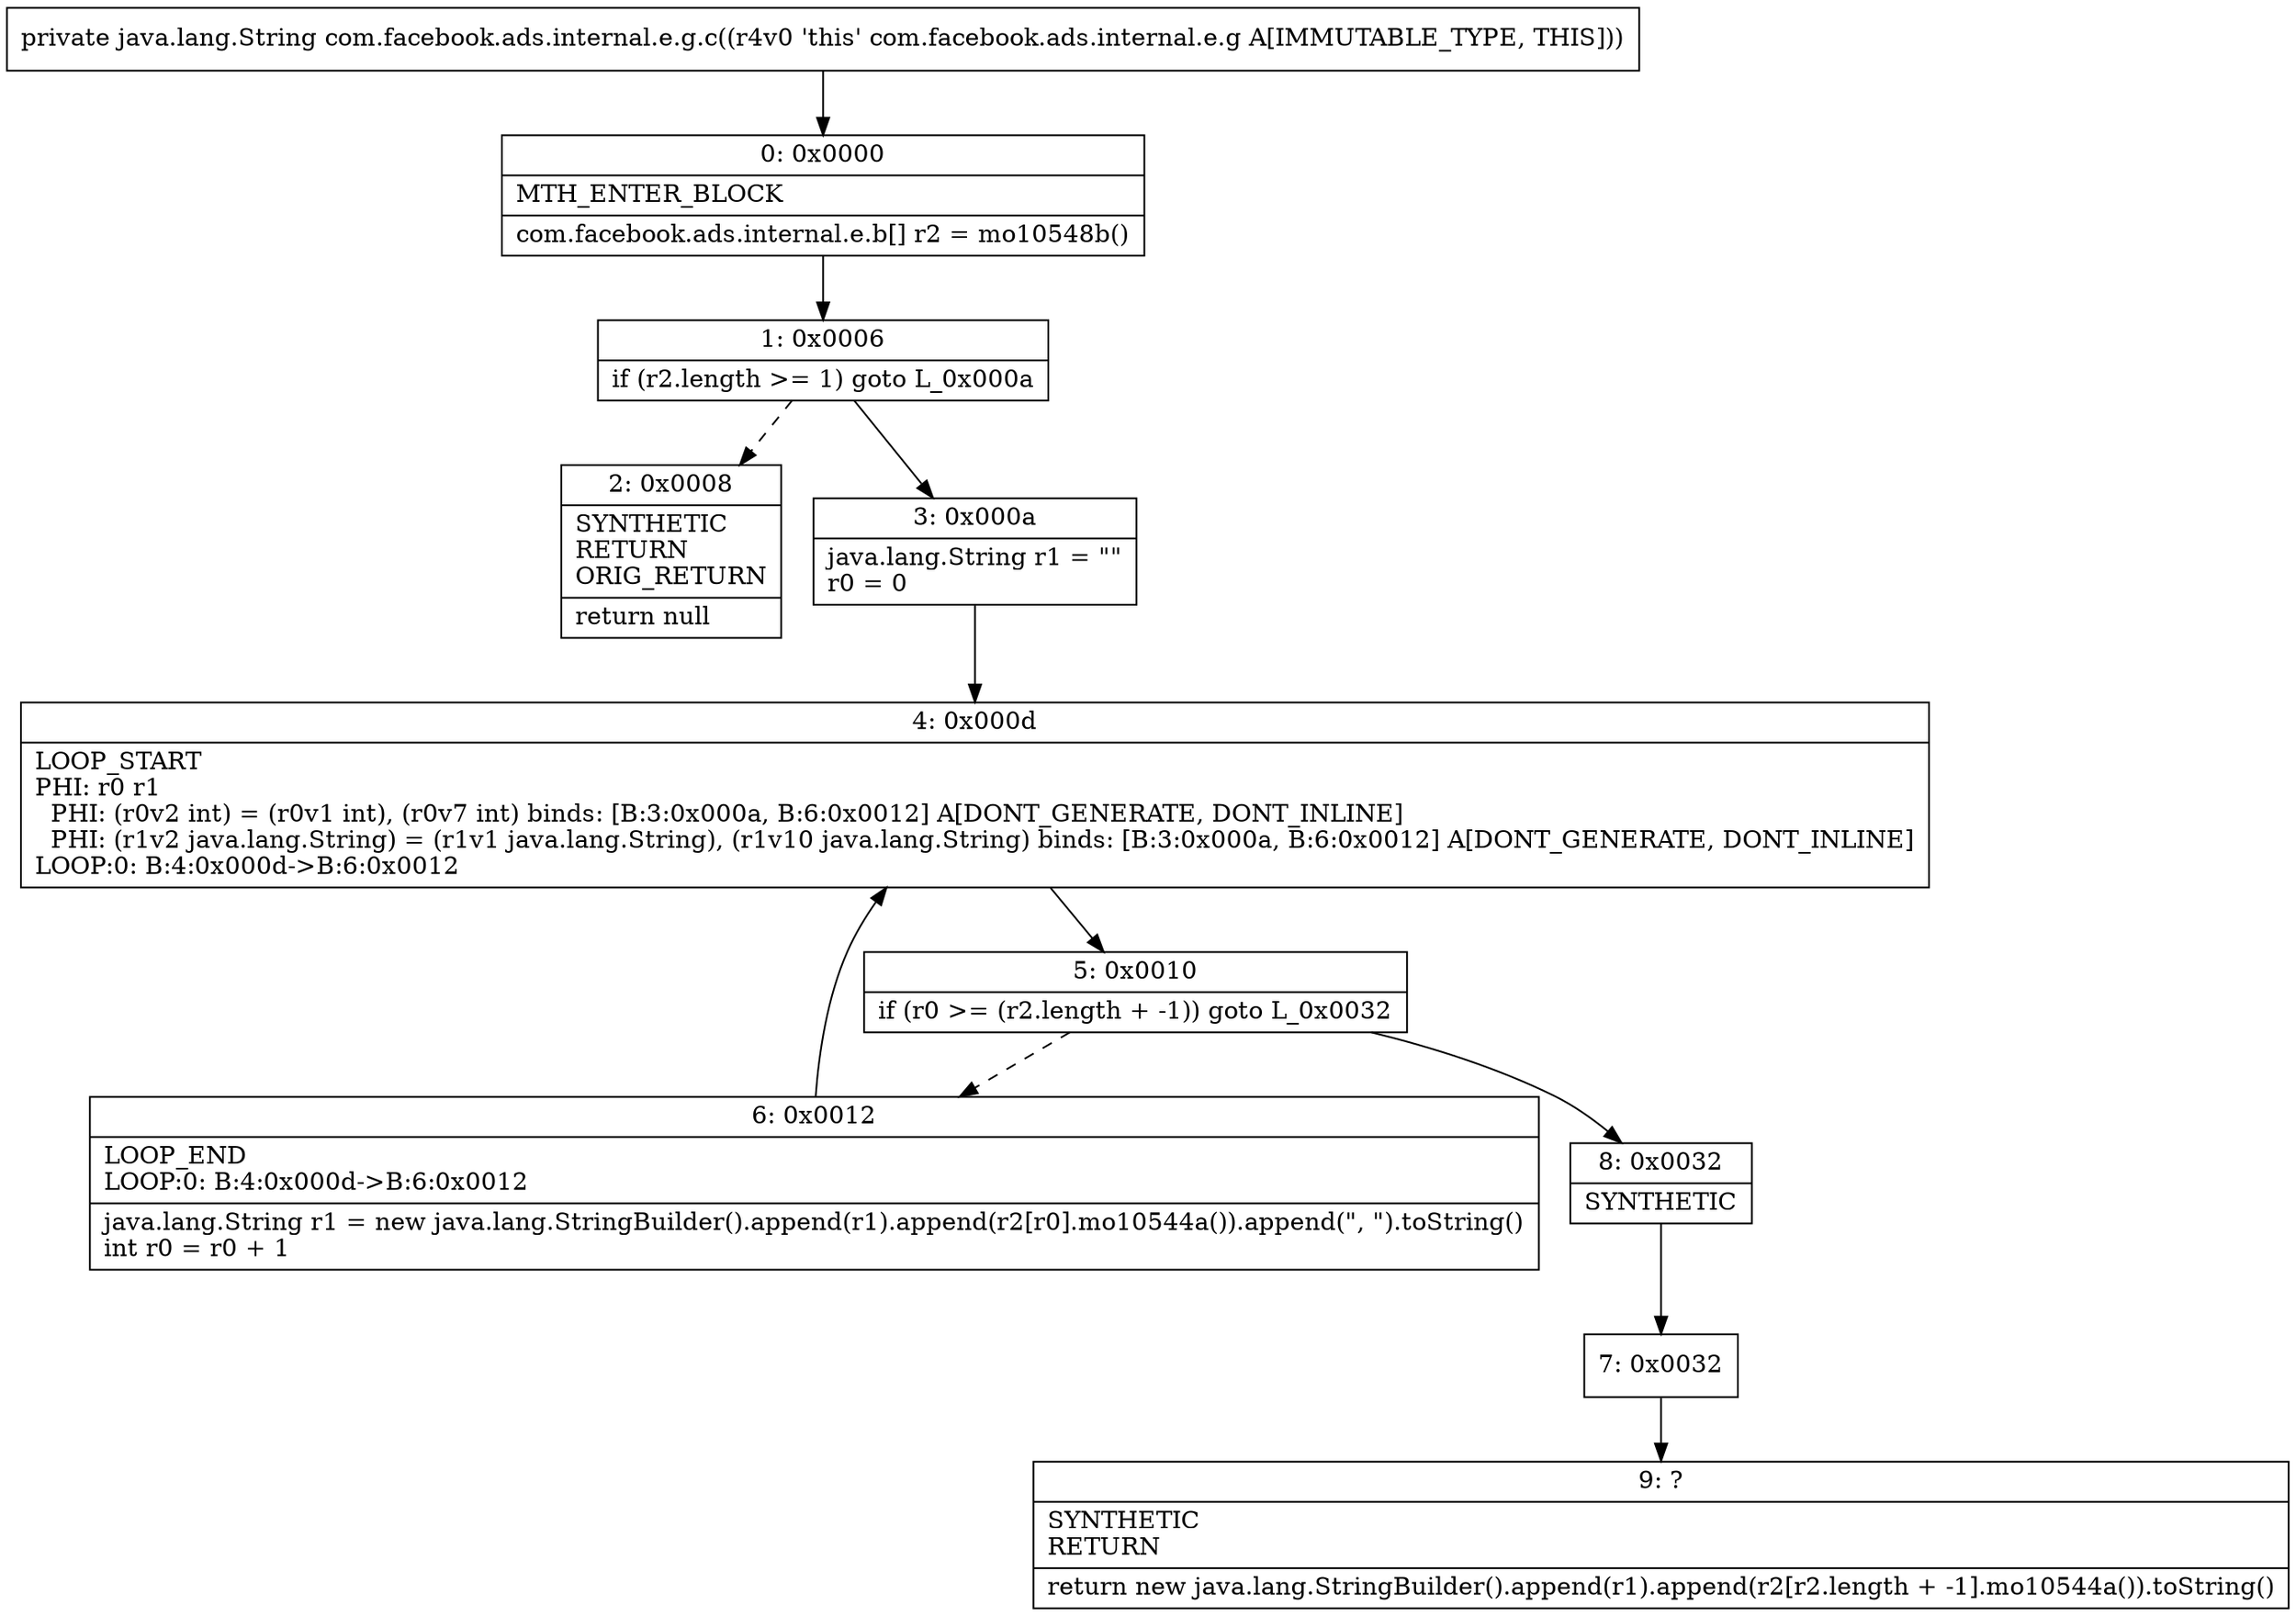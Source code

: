 digraph "CFG forcom.facebook.ads.internal.e.g.c()Ljava\/lang\/String;" {
Node_0 [shape=record,label="{0\:\ 0x0000|MTH_ENTER_BLOCK\l|com.facebook.ads.internal.e.b[] r2 = mo10548b()\l}"];
Node_1 [shape=record,label="{1\:\ 0x0006|if (r2.length \>= 1) goto L_0x000a\l}"];
Node_2 [shape=record,label="{2\:\ 0x0008|SYNTHETIC\lRETURN\lORIG_RETURN\l|return null\l}"];
Node_3 [shape=record,label="{3\:\ 0x000a|java.lang.String r1 = \"\"\lr0 = 0\l}"];
Node_4 [shape=record,label="{4\:\ 0x000d|LOOP_START\lPHI: r0 r1 \l  PHI: (r0v2 int) = (r0v1 int), (r0v7 int) binds: [B:3:0x000a, B:6:0x0012] A[DONT_GENERATE, DONT_INLINE]\l  PHI: (r1v2 java.lang.String) = (r1v1 java.lang.String), (r1v10 java.lang.String) binds: [B:3:0x000a, B:6:0x0012] A[DONT_GENERATE, DONT_INLINE]\lLOOP:0: B:4:0x000d\-\>B:6:0x0012\l}"];
Node_5 [shape=record,label="{5\:\ 0x0010|if (r0 \>= (r2.length + \-1)) goto L_0x0032\l}"];
Node_6 [shape=record,label="{6\:\ 0x0012|LOOP_END\lLOOP:0: B:4:0x000d\-\>B:6:0x0012\l|java.lang.String r1 = new java.lang.StringBuilder().append(r1).append(r2[r0].mo10544a()).append(\", \").toString()\lint r0 = r0 + 1\l}"];
Node_7 [shape=record,label="{7\:\ 0x0032}"];
Node_8 [shape=record,label="{8\:\ 0x0032|SYNTHETIC\l}"];
Node_9 [shape=record,label="{9\:\ ?|SYNTHETIC\lRETURN\l|return new java.lang.StringBuilder().append(r1).append(r2[r2.length + \-1].mo10544a()).toString()\l}"];
MethodNode[shape=record,label="{private java.lang.String com.facebook.ads.internal.e.g.c((r4v0 'this' com.facebook.ads.internal.e.g A[IMMUTABLE_TYPE, THIS])) }"];
MethodNode -> Node_0;
Node_0 -> Node_1;
Node_1 -> Node_2[style=dashed];
Node_1 -> Node_3;
Node_3 -> Node_4;
Node_4 -> Node_5;
Node_5 -> Node_6[style=dashed];
Node_5 -> Node_8;
Node_6 -> Node_4;
Node_7 -> Node_9;
Node_8 -> Node_7;
}

